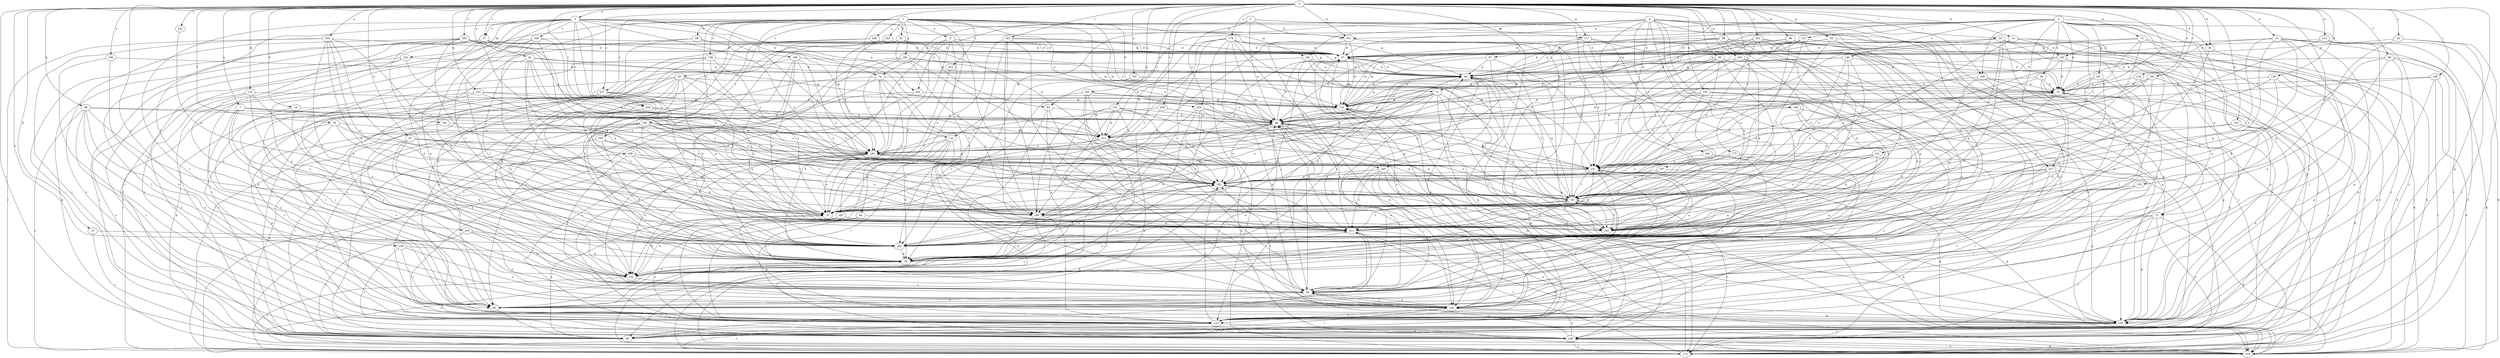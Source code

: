 strict digraph  {
0;
1;
2;
3;
4;
5;
7;
8;
9;
10;
12;
14;
15;
16;
18;
19;
24;
27;
28;
35;
36;
37;
42;
44;
45;
46;
49;
50;
54;
55;
56;
64;
65;
67;
68;
72;
73;
74;
75;
84;
86;
93;
94;
96;
97;
99;
100;
101;
102;
103;
104;
108;
109;
110;
114;
116;
117;
120;
121;
122;
123;
126;
131;
132;
134;
136;
139;
140;
141;
143;
152;
153;
155;
156;
161;
162;
165;
166;
167;
168;
169;
172;
174;
177;
180;
181;
182;
183;
191;
192;
195;
196;
197;
200;
201;
202;
203;
204;
206;
208;
209;
210;
211;
213;
216;
220;
221;
222;
223;
227;
230;
231;
236;
237;
238;
240;
243;
248;
249;
0 -> 5  [label=a];
0 -> 7  [label=a];
0 -> 10  [label=b];
0 -> 12  [label=b];
0 -> 14  [label=b];
0 -> 15  [label=b];
0 -> 16  [label=b];
0 -> 19  [label=c];
0 -> 24  [label=c];
0 -> 27  [label=c];
0 -> 35  [label=d];
0 -> 42  [label=e];
0 -> 49  [label=f];
0 -> 50  [label=f];
0 -> 54  [label=f];
0 -> 64  [label=g];
0 -> 67  [label=h];
0 -> 84  [label=i];
0 -> 86  [label=j];
0 -> 93  [label=j];
0 -> 96  [label=k];
0 -> 97  [label=k];
0 -> 99  [label=k];
0 -> 100  [label=k];
0 -> 101  [label=k];
0 -> 108  [label=l];
0 -> 116  [label=m];
0 -> 117  [label=m];
0 -> 126  [label=n];
0 -> 131  [label=n];
0 -> 132  [label=n];
0 -> 134  [label=o];
0 -> 152  [label=p];
0 -> 153  [label=p];
0 -> 155  [label=q];
0 -> 165  [label=r];
0 -> 174  [label=s];
0 -> 177  [label=s];
0 -> 183  [label=t];
0 -> 191  [label=t];
0 -> 195  [label=u];
0 -> 196  [label=u];
0 -> 197  [label=u];
0 -> 200  [label=u];
0 -> 201  [label=u];
0 -> 203  [label=v];
0 -> 204  [label=v];
0 -> 206  [label=v];
0 -> 213  [label=w];
0 -> 216  [label=w];
0 -> 220  [label=w];
0 -> 222  [label=x];
0 -> 236  [label=y];
0 -> 237  [label=y];
1 -> 8  [label=a];
1 -> 44  [label=e];
1 -> 45  [label=e];
1 -> 46  [label=e];
1 -> 55  [label=f];
1 -> 68  [label=h];
1 -> 72  [label=h];
1 -> 84  [label=i];
1 -> 109  [label=l];
1 -> 117  [label=m];
1 -> 120  [label=m];
1 -> 132  [label=n];
1 -> 136  [label=o];
1 -> 139  [label=o];
1 -> 156  [label=q];
1 -> 165  [label=r];
1 -> 180  [label=s];
1 -> 223  [label=x];
1 -> 237  [label=y];
1 -> 238  [label=y];
1 -> 243  [label=z];
1 -> 248  [label=z];
2 -> 18  [label=b];
2 -> 35  [label=d];
2 -> 36  [label=d];
2 -> 37  [label=d];
2 -> 72  [label=h];
2 -> 73  [label=h];
2 -> 93  [label=j];
2 -> 110  [label=l];
2 -> 114  [label=l];
2 -> 140  [label=o];
2 -> 141  [label=o];
2 -> 143  [label=o];
2 -> 161  [label=q];
2 -> 166  [label=r];
2 -> 221  [label=w];
2 -> 227  [label=x];
2 -> 249  [label=z];
3 -> 46  [label=e];
3 -> 56  [label=f];
3 -> 73  [label=h];
3 -> 101  [label=k];
3 -> 238  [label=y];
3 -> 240  [label=y];
4 -> 74  [label=h];
4 -> 94  [label=j];
4 -> 101  [label=k];
4 -> 114  [label=l];
4 -> 120  [label=m];
4 -> 121  [label=m];
4 -> 153  [label=p];
4 -> 162  [label=q];
4 -> 166  [label=r];
4 -> 167  [label=r];
4 -> 168  [label=r];
4 -> 169  [label=r];
4 -> 172  [label=r];
4 -> 192  [label=t];
4 -> 227  [label=x];
4 -> 230  [label=x];
5 -> 27  [label=c];
5 -> 28  [label=c];
5 -> 65  [label=g];
5 -> 74  [label=h];
5 -> 75  [label=h];
5 -> 94  [label=j];
5 -> 101  [label=k];
5 -> 121  [label=m];
5 -> 122  [label=m];
5 -> 192  [label=t];
5 -> 202  [label=u];
5 -> 206  [label=v];
5 -> 208  [label=v];
5 -> 209  [label=v];
5 -> 210  [label=v];
5 -> 211  [label=v];
5 -> 230  [label=x];
7 -> 28  [label=c];
7 -> 94  [label=j];
7 -> 181  [label=s];
7 -> 182  [label=s];
7 -> 192  [label=t];
7 -> 240  [label=y];
8 -> 37  [label=d];
8 -> 102  [label=k];
8 -> 132  [label=n];
8 -> 211  [label=v];
8 -> 240  [label=y];
8 -> 249  [label=z];
9 -> 18  [label=b];
9 -> 56  [label=f];
9 -> 132  [label=n];
9 -> 162  [label=q];
9 -> 211  [label=v];
10 -> 18  [label=b];
10 -> 56  [label=f];
10 -> 75  [label=h];
10 -> 103  [label=k];
10 -> 114  [label=l];
10 -> 153  [label=p];
10 -> 162  [label=q];
10 -> 172  [label=r];
10 -> 249  [label=z];
12 -> 37  [label=d];
12 -> 46  [label=e];
12 -> 56  [label=f];
12 -> 65  [label=g];
12 -> 84  [label=i];
12 -> 153  [label=p];
14 -> 103  [label=k];
14 -> 104  [label=k];
14 -> 123  [label=m];
14 -> 172  [label=r];
14 -> 231  [label=x];
14 -> 240  [label=y];
15 -> 84  [label=i];
15 -> 192  [label=t];
16 -> 28  [label=c];
16 -> 46  [label=e];
16 -> 192  [label=t];
18 -> 123  [label=m];
18 -> 153  [label=p];
18 -> 162  [label=q];
18 -> 182  [label=s];
18 -> 249  [label=z];
19 -> 37  [label=d];
19 -> 84  [label=i];
19 -> 162  [label=q];
19 -> 172  [label=r];
24 -> 28  [label=c];
24 -> 37  [label=d];
24 -> 46  [label=e];
24 -> 104  [label=k];
24 -> 143  [label=o];
24 -> 162  [label=q];
24 -> 192  [label=t];
24 -> 249  [label=z];
27 -> 37  [label=d];
27 -> 46  [label=e];
27 -> 75  [label=h];
27 -> 84  [label=i];
27 -> 104  [label=k];
27 -> 132  [label=n];
27 -> 231  [label=x];
28 -> 46  [label=e];
28 -> 84  [label=i];
35 -> 192  [label=t];
35 -> 249  [label=z];
36 -> 18  [label=b];
36 -> 28  [label=c];
36 -> 153  [label=p];
36 -> 221  [label=w];
36 -> 240  [label=y];
37 -> 65  [label=g];
37 -> 75  [label=h];
37 -> 104  [label=k];
37 -> 123  [label=m];
37 -> 143  [label=o];
37 -> 153  [label=p];
37 -> 192  [label=t];
42 -> 9  [label=a];
42 -> 65  [label=g];
42 -> 123  [label=m];
42 -> 192  [label=t];
42 -> 202  [label=u];
42 -> 211  [label=v];
42 -> 231  [label=x];
44 -> 94  [label=j];
44 -> 114  [label=l];
44 -> 211  [label=v];
44 -> 249  [label=z];
45 -> 9  [label=a];
45 -> 18  [label=b];
45 -> 28  [label=c];
45 -> 75  [label=h];
45 -> 84  [label=i];
45 -> 104  [label=k];
45 -> 132  [label=n];
45 -> 162  [label=q];
45 -> 192  [label=t];
45 -> 202  [label=u];
46 -> 37  [label=d];
46 -> 56  [label=f];
46 -> 143  [label=o];
46 -> 192  [label=t];
46 -> 202  [label=u];
46 -> 211  [label=v];
46 -> 221  [label=w];
46 -> 231  [label=x];
49 -> 65  [label=g];
49 -> 84  [label=i];
49 -> 104  [label=k];
49 -> 132  [label=n];
49 -> 153  [label=p];
49 -> 162  [label=q];
50 -> 56  [label=f];
50 -> 65  [label=g];
50 -> 123  [label=m];
50 -> 192  [label=t];
50 -> 211  [label=v];
50 -> 231  [label=x];
54 -> 28  [label=c];
54 -> 143  [label=o];
54 -> 202  [label=u];
54 -> 221  [label=w];
54 -> 240  [label=y];
55 -> 37  [label=d];
55 -> 65  [label=g];
55 -> 114  [label=l];
55 -> 182  [label=s];
55 -> 202  [label=u];
56 -> 9  [label=a];
56 -> 46  [label=e];
56 -> 65  [label=g];
56 -> 104  [label=k];
56 -> 132  [label=n];
56 -> 143  [label=o];
56 -> 202  [label=u];
56 -> 211  [label=v];
56 -> 240  [label=y];
64 -> 37  [label=d];
64 -> 56  [label=f];
64 -> 65  [label=g];
64 -> 172  [label=r];
64 -> 192  [label=t];
65 -> 18  [label=b];
65 -> 37  [label=d];
65 -> 56  [label=f];
65 -> 75  [label=h];
65 -> 94  [label=j];
65 -> 202  [label=u];
67 -> 56  [label=f];
67 -> 75  [label=h];
67 -> 94  [label=j];
67 -> 132  [label=n];
67 -> 182  [label=s];
67 -> 240  [label=y];
68 -> 37  [label=d];
68 -> 84  [label=i];
68 -> 132  [label=n];
68 -> 182  [label=s];
72 -> 9  [label=a];
72 -> 46  [label=e];
72 -> 84  [label=i];
72 -> 94  [label=j];
72 -> 104  [label=k];
72 -> 123  [label=m];
72 -> 162  [label=q];
72 -> 182  [label=s];
72 -> 221  [label=w];
73 -> 75  [label=h];
73 -> 104  [label=k];
73 -> 153  [label=p];
73 -> 172  [label=r];
73 -> 211  [label=v];
73 -> 249  [label=z];
74 -> 9  [label=a];
74 -> 18  [label=b];
74 -> 28  [label=c];
74 -> 75  [label=h];
74 -> 84  [label=i];
74 -> 162  [label=q];
74 -> 240  [label=y];
75 -> 37  [label=d];
75 -> 132  [label=n];
75 -> 202  [label=u];
75 -> 211  [label=v];
75 -> 231  [label=x];
84 -> 9  [label=a];
84 -> 37  [label=d];
86 -> 18  [label=b];
86 -> 37  [label=d];
86 -> 46  [label=e];
86 -> 65  [label=g];
86 -> 114  [label=l];
86 -> 143  [label=o];
86 -> 162  [label=q];
86 -> 182  [label=s];
93 -> 28  [label=c];
93 -> 46  [label=e];
93 -> 143  [label=o];
93 -> 211  [label=v];
94 -> 18  [label=b];
94 -> 28  [label=c];
94 -> 46  [label=e];
94 -> 143  [label=o];
96 -> 28  [label=c];
96 -> 37  [label=d];
96 -> 56  [label=f];
96 -> 123  [label=m];
96 -> 231  [label=x];
96 -> 249  [label=z];
97 -> 9  [label=a];
97 -> 65  [label=g];
97 -> 123  [label=m];
97 -> 231  [label=x];
99 -> 28  [label=c];
99 -> 46  [label=e];
99 -> 75  [label=h];
99 -> 114  [label=l];
99 -> 143  [label=o];
99 -> 172  [label=r];
99 -> 182  [label=s];
100 -> 56  [label=f];
100 -> 75  [label=h];
100 -> 114  [label=l];
100 -> 123  [label=m];
100 -> 153  [label=p];
100 -> 231  [label=x];
101 -> 9  [label=a];
101 -> 37  [label=d];
101 -> 114  [label=l];
101 -> 123  [label=m];
101 -> 143  [label=o];
101 -> 172  [label=r];
101 -> 231  [label=x];
101 -> 249  [label=z];
102 -> 132  [label=n];
102 -> 153  [label=p];
102 -> 162  [label=q];
103 -> 18  [label=b];
103 -> 56  [label=f];
103 -> 65  [label=g];
103 -> 84  [label=i];
103 -> 104  [label=k];
103 -> 132  [label=n];
103 -> 202  [label=u];
104 -> 249  [label=z];
108 -> 18  [label=b];
108 -> 46  [label=e];
108 -> 104  [label=k];
108 -> 153  [label=p];
108 -> 172  [label=r];
109 -> 75  [label=h];
109 -> 104  [label=k];
109 -> 182  [label=s];
109 -> 192  [label=t];
110 -> 37  [label=d];
110 -> 65  [label=g];
110 -> 123  [label=m];
110 -> 143  [label=o];
110 -> 162  [label=q];
110 -> 182  [label=s];
110 -> 202  [label=u];
114 -> 65  [label=g];
114 -> 172  [label=r];
114 -> 202  [label=u];
114 -> 249  [label=z];
116 -> 9  [label=a];
116 -> 114  [label=l];
116 -> 123  [label=m];
116 -> 192  [label=t];
116 -> 249  [label=z];
117 -> 37  [label=d];
117 -> 46  [label=e];
117 -> 94  [label=j];
117 -> 162  [label=q];
117 -> 192  [label=t];
117 -> 211  [label=v];
120 -> 56  [label=f];
120 -> 65  [label=g];
120 -> 114  [label=l];
120 -> 162  [label=q];
120 -> 221  [label=w];
121 -> 9  [label=a];
121 -> 75  [label=h];
121 -> 104  [label=k];
121 -> 114  [label=l];
121 -> 143  [label=o];
121 -> 182  [label=s];
122 -> 65  [label=g];
122 -> 84  [label=i];
122 -> 114  [label=l];
122 -> 240  [label=y];
122 -> 249  [label=z];
123 -> 46  [label=e];
123 -> 65  [label=g];
123 -> 153  [label=p];
126 -> 18  [label=b];
126 -> 153  [label=p];
126 -> 162  [label=q];
126 -> 231  [label=x];
131 -> 46  [label=e];
131 -> 84  [label=i];
131 -> 132  [label=n];
131 -> 162  [label=q];
131 -> 202  [label=u];
131 -> 211  [label=v];
131 -> 221  [label=w];
131 -> 240  [label=y];
132 -> 94  [label=j];
132 -> 172  [label=r];
132 -> 202  [label=u];
134 -> 18  [label=b];
134 -> 94  [label=j];
134 -> 231  [label=x];
136 -> 9  [label=a];
136 -> 75  [label=h];
136 -> 84  [label=i];
136 -> 104  [label=k];
136 -> 162  [label=q];
136 -> 182  [label=s];
136 -> 221  [label=w];
136 -> 240  [label=y];
139 -> 9  [label=a];
139 -> 65  [label=g];
139 -> 75  [label=h];
139 -> 94  [label=j];
139 -> 172  [label=r];
139 -> 182  [label=s];
140 -> 9  [label=a];
140 -> 56  [label=f];
140 -> 65  [label=g];
140 -> 84  [label=i];
140 -> 123  [label=m];
140 -> 240  [label=y];
141 -> 56  [label=f];
141 -> 75  [label=h];
141 -> 211  [label=v];
141 -> 231  [label=x];
141 -> 240  [label=y];
143 -> 65  [label=g];
143 -> 84  [label=i];
143 -> 94  [label=j];
143 -> 114  [label=l];
143 -> 153  [label=p];
143 -> 202  [label=u];
143 -> 231  [label=x];
152 -> 56  [label=f];
152 -> 84  [label=i];
152 -> 153  [label=p];
152 -> 221  [label=w];
153 -> 84  [label=i];
153 -> 249  [label=z];
155 -> 28  [label=c];
155 -> 56  [label=f];
155 -> 114  [label=l];
156 -> 28  [label=c];
156 -> 46  [label=e];
156 -> 56  [label=f];
156 -> 65  [label=g];
156 -> 94  [label=j];
156 -> 182  [label=s];
161 -> 18  [label=b];
161 -> 46  [label=e];
161 -> 162  [label=q];
161 -> 192  [label=t];
162 -> 56  [label=f];
165 -> 94  [label=j];
165 -> 114  [label=l];
165 -> 143  [label=o];
165 -> 153  [label=p];
165 -> 202  [label=u];
165 -> 211  [label=v];
166 -> 18  [label=b];
166 -> 132  [label=n];
166 -> 162  [label=q];
166 -> 172  [label=r];
166 -> 231  [label=x];
167 -> 104  [label=k];
167 -> 202  [label=u];
167 -> 240  [label=y];
168 -> 28  [label=c];
168 -> 46  [label=e];
168 -> 75  [label=h];
168 -> 104  [label=k];
169 -> 84  [label=i];
169 -> 132  [label=n];
169 -> 231  [label=x];
172 -> 18  [label=b];
172 -> 46  [label=e];
172 -> 56  [label=f];
172 -> 75  [label=h];
172 -> 123  [label=m];
172 -> 211  [label=v];
174 -> 9  [label=a];
174 -> 18  [label=b];
174 -> 37  [label=d];
174 -> 94  [label=j];
174 -> 104  [label=k];
174 -> 114  [label=l];
174 -> 132  [label=n];
174 -> 153  [label=p];
174 -> 221  [label=w];
174 -> 231  [label=x];
177 -> 56  [label=f];
177 -> 132  [label=n];
177 -> 202  [label=u];
177 -> 231  [label=x];
177 -> 249  [label=z];
180 -> 65  [label=g];
180 -> 162  [label=q];
180 -> 172  [label=r];
180 -> 192  [label=t];
180 -> 202  [label=u];
180 -> 211  [label=v];
180 -> 240  [label=y];
181 -> 153  [label=p];
181 -> 221  [label=w];
181 -> 231  [label=x];
182 -> 9  [label=a];
182 -> 46  [label=e];
182 -> 56  [label=f];
182 -> 75  [label=h];
182 -> 114  [label=l];
182 -> 132  [label=n];
182 -> 202  [label=u];
182 -> 231  [label=x];
183 -> 9  [label=a];
183 -> 37  [label=d];
183 -> 94  [label=j];
183 -> 123  [label=m];
183 -> 192  [label=t];
183 -> 211  [label=v];
183 -> 240  [label=y];
191 -> 18  [label=b];
191 -> 94  [label=j];
191 -> 162  [label=q];
191 -> 202  [label=u];
191 -> 231  [label=x];
192 -> 65  [label=g];
192 -> 75  [label=h];
192 -> 231  [label=x];
195 -> 46  [label=e];
195 -> 94  [label=j];
195 -> 123  [label=m];
195 -> 192  [label=t];
195 -> 202  [label=u];
195 -> 221  [label=w];
196 -> 65  [label=g];
196 -> 114  [label=l];
196 -> 143  [label=o];
197 -> 18  [label=b];
197 -> 75  [label=h];
200 -> 9  [label=a];
200 -> 37  [label=d];
200 -> 162  [label=q];
200 -> 172  [label=r];
200 -> 192  [label=t];
200 -> 202  [label=u];
200 -> 240  [label=y];
200 -> 249  [label=z];
201 -> 37  [label=d];
201 -> 46  [label=e];
201 -> 75  [label=h];
201 -> 153  [label=p];
201 -> 172  [label=r];
201 -> 202  [label=u];
201 -> 211  [label=v];
201 -> 231  [label=x];
202 -> 56  [label=f];
202 -> 104  [label=k];
202 -> 162  [label=q];
202 -> 211  [label=v];
203 -> 9  [label=a];
203 -> 37  [label=d];
203 -> 46  [label=e];
203 -> 65  [label=g];
203 -> 114  [label=l];
203 -> 192  [label=t];
203 -> 202  [label=u];
203 -> 249  [label=z];
204 -> 46  [label=e];
204 -> 104  [label=k];
204 -> 182  [label=s];
206 -> 46  [label=e];
206 -> 192  [label=t];
206 -> 231  [label=x];
208 -> 9  [label=a];
208 -> 37  [label=d];
208 -> 132  [label=n];
208 -> 192  [label=t];
208 -> 202  [label=u];
208 -> 211  [label=v];
208 -> 249  [label=z];
209 -> 94  [label=j];
209 -> 114  [label=l];
209 -> 162  [label=q];
209 -> 231  [label=x];
209 -> 240  [label=y];
210 -> 84  [label=i];
210 -> 132  [label=n];
210 -> 143  [label=o];
210 -> 192  [label=t];
211 -> 65  [label=g];
211 -> 84  [label=i];
211 -> 94  [label=j];
211 -> 104  [label=k];
211 -> 153  [label=p];
211 -> 192  [label=t];
211 -> 231  [label=x];
213 -> 37  [label=d];
213 -> 94  [label=j];
213 -> 104  [label=k];
213 -> 202  [label=u];
216 -> 28  [label=c];
216 -> 56  [label=f];
216 -> 123  [label=m];
216 -> 143  [label=o];
216 -> 221  [label=w];
220 -> 9  [label=a];
220 -> 65  [label=g];
220 -> 75  [label=h];
220 -> 211  [label=v];
220 -> 231  [label=x];
221 -> 9  [label=a];
221 -> 56  [label=f];
221 -> 94  [label=j];
221 -> 172  [label=r];
221 -> 182  [label=s];
221 -> 202  [label=u];
222 -> 9  [label=a];
223 -> 249  [label=z];
227 -> 28  [label=c];
227 -> 84  [label=i];
227 -> 94  [label=j];
227 -> 114  [label=l];
227 -> 153  [label=p];
227 -> 202  [label=u];
227 -> 211  [label=v];
230 -> 123  [label=m];
230 -> 172  [label=r];
230 -> 249  [label=z];
231 -> 46  [label=e];
231 -> 56  [label=f];
231 -> 94  [label=j];
231 -> 104  [label=k];
231 -> 192  [label=t];
231 -> 202  [label=u];
236 -> 28  [label=c];
236 -> 75  [label=h];
236 -> 143  [label=o];
236 -> 249  [label=z];
237 -> 9  [label=a];
237 -> 28  [label=c];
237 -> 114  [label=l];
237 -> 123  [label=m];
237 -> 221  [label=w];
238 -> 46  [label=e];
238 -> 75  [label=h];
238 -> 104  [label=k];
238 -> 162  [label=q];
238 -> 202  [label=u];
238 -> 231  [label=x];
238 -> 240  [label=y];
240 -> 28  [label=c];
240 -> 114  [label=l];
240 -> 123  [label=m];
240 -> 202  [label=u];
243 -> 37  [label=d];
243 -> 75  [label=h];
243 -> 153  [label=p];
243 -> 182  [label=s];
243 -> 249  [label=z];
248 -> 37  [label=d];
248 -> 75  [label=h];
248 -> 84  [label=i];
248 -> 123  [label=m];
248 -> 221  [label=w];
249 -> 94  [label=j];
249 -> 104  [label=k];
249 -> 123  [label=m];
249 -> 143  [label=o];
249 -> 172  [label=r];
}
